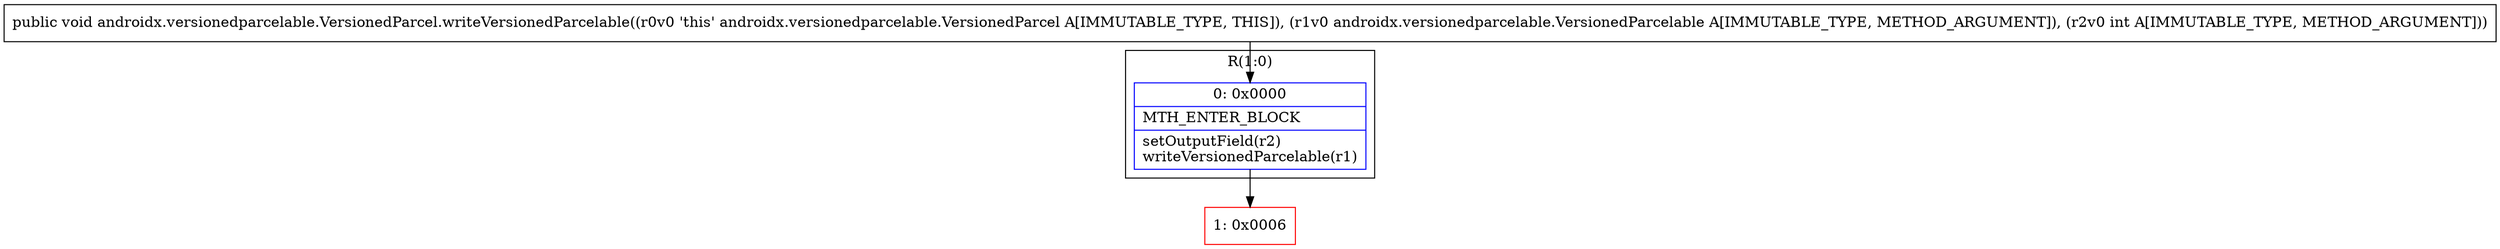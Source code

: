 digraph "CFG forandroidx.versionedparcelable.VersionedParcel.writeVersionedParcelable(Landroidx\/versionedparcelable\/VersionedParcelable;I)V" {
subgraph cluster_Region_1862585164 {
label = "R(1:0)";
node [shape=record,color=blue];
Node_0 [shape=record,label="{0\:\ 0x0000|MTH_ENTER_BLOCK\l|setOutputField(r2)\lwriteVersionedParcelable(r1)\l}"];
}
Node_1 [shape=record,color=red,label="{1\:\ 0x0006}"];
MethodNode[shape=record,label="{public void androidx.versionedparcelable.VersionedParcel.writeVersionedParcelable((r0v0 'this' androidx.versionedparcelable.VersionedParcel A[IMMUTABLE_TYPE, THIS]), (r1v0 androidx.versionedparcelable.VersionedParcelable A[IMMUTABLE_TYPE, METHOD_ARGUMENT]), (r2v0 int A[IMMUTABLE_TYPE, METHOD_ARGUMENT])) }"];
MethodNode -> Node_0;
Node_0 -> Node_1;
}

